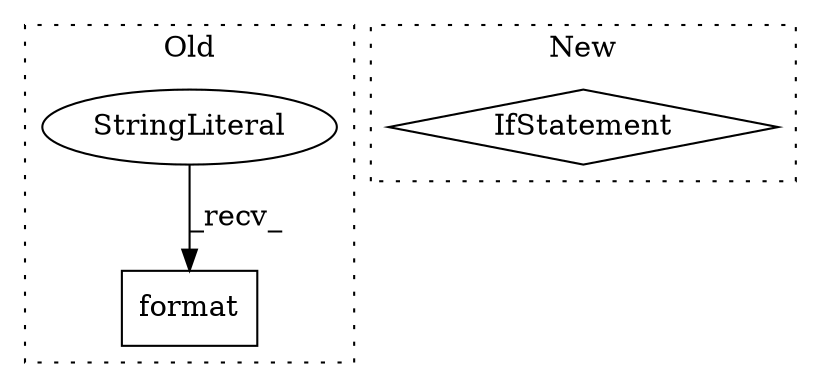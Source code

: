 digraph G {
subgraph cluster0 {
1 [label="format" a="32" s="14470,14525" l="7,1" shape="box"];
3 [label="StringLiteral" a="45" s="14409" l="60" shape="ellipse"];
label = "Old";
style="dotted";
}
subgraph cluster1 {
2 [label="IfStatement" a="25" s="14769,14803" l="4,2" shape="diamond"];
label = "New";
style="dotted";
}
3 -> 1 [label="_recv_"];
}